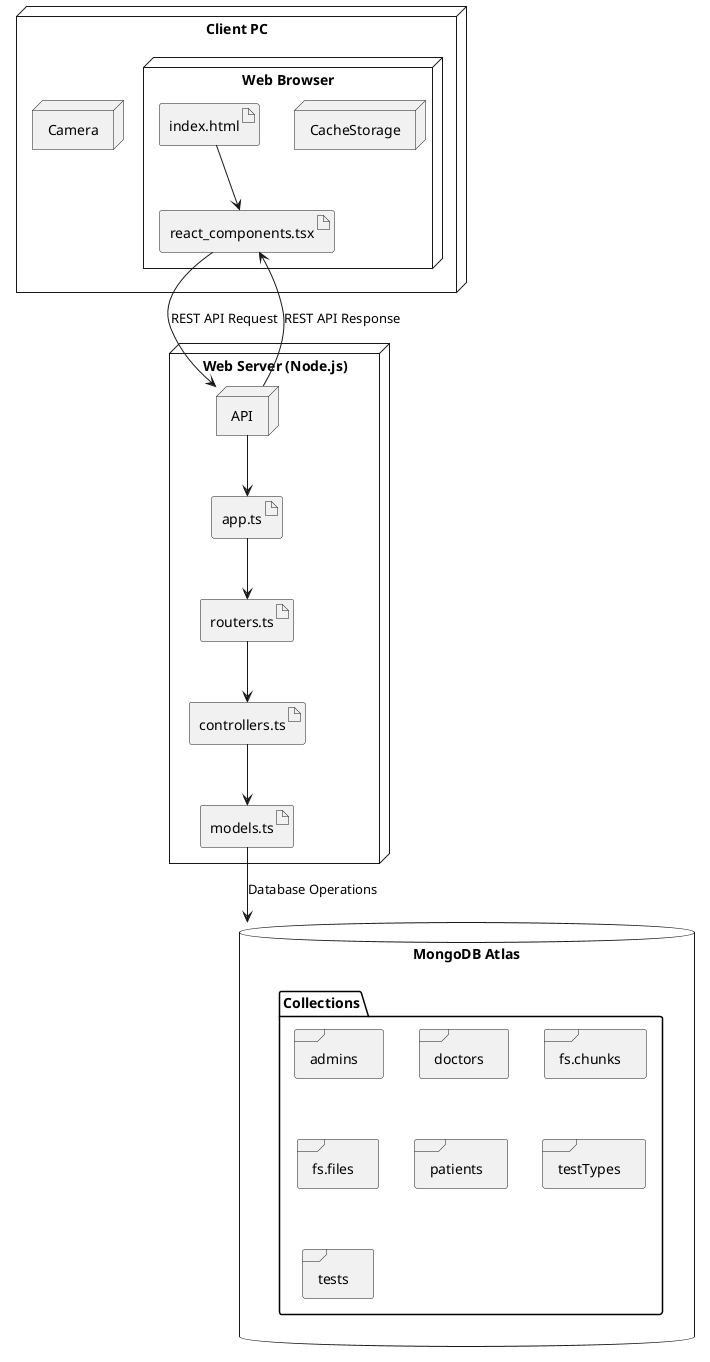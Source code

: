 @startuml

node "Client PC" {
    node Camera
    node "Web Browser" {
        node CacheStorage
        artifact index.html
        artifact react_components.tsx
    }
}

node "Web Server (Node.js)" {  
    node API
    artifact app.ts
    artifact routers.ts
    artifact controllers.ts
    artifact models.ts
}

database "MongoDB Atlas" as mongodb {
    folder "Collections" {
        frame "admins"
        frame "doctors"
        frame "fs.chunks"
        frame "fs.files"
        frame "patients"
        frame "testTypes"
        frame "tests"
    }
}

index.html --> react_components.tsx 
react_components.tsx --> API : REST API Request
API --> react_components.tsx  : REST API Response
API --> app.ts 
app.ts --> routers.ts 
routers.ts --> controllers.ts 
controllers.ts --> models.ts 
models.ts --> mongodb : Database Operations

@enduml